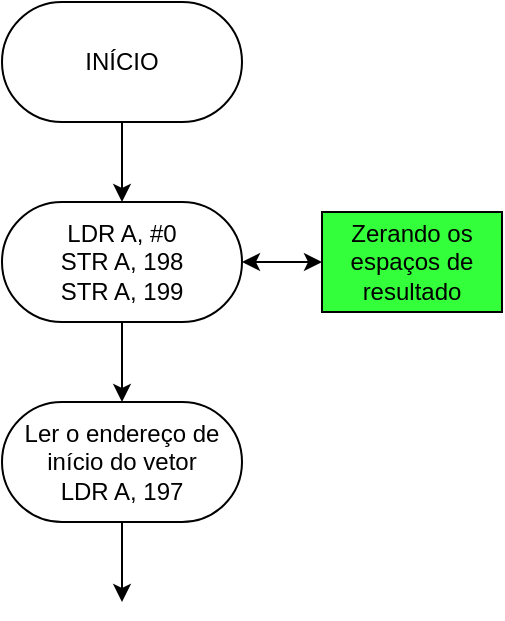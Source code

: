 <mxfile version="10.5.6"><diagram id="dCA2TlY6lDxiq0XONGCY" name="Page-1"><mxGraphModel dx="648" dy="410" grid="1" gridSize="10" guides="1" tooltips="1" connect="1" arrows="1" fold="1" page="1" pageScale="1" pageWidth="1169" pageHeight="1654" math="0" shadow="0"><root><mxCell id="0"/><mxCell id="1" parent="0"/><mxCell id="PgWtZmVva7IvM00GeAnz-1" value="INÍCIO" style="rounded=1;whiteSpace=wrap;html=1;arcSize=50;" vertex="1" parent="1"><mxGeometry x="70" y="40" width="120" height="60" as="geometry"/></mxCell><mxCell id="PgWtZmVva7IvM00GeAnz-2" value="" style="endArrow=classic;html=1;exitX=0.5;exitY=1;exitDx=0;exitDy=0;comic=0;" edge="1" parent="1" source="PgWtZmVva7IvM00GeAnz-1" target="PgWtZmVva7IvM00GeAnz-3"><mxGeometry width="50" height="50" relative="1" as="geometry"><mxPoint x="70" y="170" as="sourcePoint"/><mxPoint x="120" y="120" as="targetPoint"/></mxGeometry></mxCell><mxCell id="PgWtZmVva7IvM00GeAnz-3" value="LDR A, #0&lt;br&gt;STR A, 198&lt;br&gt;STR A, 199&lt;br&gt;" style="rounded=1;whiteSpace=wrap;html=1;arcSize=50;" vertex="1" parent="1"><mxGeometry x="70" y="140" width="120" height="60" as="geometry"/></mxCell><mxCell id="PgWtZmVva7IvM00GeAnz-4" value="Zerando os espaços de resultado" style="text;html=1;strokeColor=#000000;fillColor=#33FF3A;align=center;verticalAlign=middle;whiteSpace=wrap;rounded=0;" vertex="1" parent="1"><mxGeometry x="230" y="145" width="90" height="50" as="geometry"/></mxCell><mxCell id="PgWtZmVva7IvM00GeAnz-5" value="" style="endArrow=classic;startArrow=classic;html=1;exitX=1;exitY=0.5;exitDx=0;exitDy=0;entryX=0;entryY=0.5;entryDx=0;entryDy=0;" edge="1" parent="1" source="PgWtZmVva7IvM00GeAnz-3" target="PgWtZmVva7IvM00GeAnz-4"><mxGeometry width="50" height="50" relative="1" as="geometry"><mxPoint x="190" y="200" as="sourcePoint"/><mxPoint x="240" y="150" as="targetPoint"/></mxGeometry></mxCell><mxCell id="PgWtZmVva7IvM00GeAnz-6" value="" style="endArrow=classic;html=1;exitX=0.5;exitY=1;exitDx=0;exitDy=0;comic=0;" edge="1" parent="1" source="PgWtZmVva7IvM00GeAnz-3" target="PgWtZmVva7IvM00GeAnz-7"><mxGeometry width="50" height="50" relative="1" as="geometry"><mxPoint x="70" y="270" as="sourcePoint"/><mxPoint x="120" y="220" as="targetPoint"/></mxGeometry></mxCell><mxCell id="PgWtZmVva7IvM00GeAnz-7" value="Ler o endereço de início do vetor&lt;br&gt;LDR A, 197&lt;br&gt;" style="rounded=1;whiteSpace=wrap;html=1;arcSize=50;" vertex="1" parent="1"><mxGeometry x="70" y="240" width="120" height="60" as="geometry"/></mxCell><mxCell id="PgWtZmVva7IvM00GeAnz-8" value="" style="endArrow=classic;html=1;exitX=0.5;exitY=1;exitDx=0;exitDy=0;" edge="1" parent="1" source="PgWtZmVva7IvM00GeAnz-7"><mxGeometry width="50" height="50" relative="1" as="geometry"><mxPoint x="70" y="370" as="sourcePoint"/><mxPoint x="130" y="340" as="targetPoint"/></mxGeometry></mxCell></root></mxGraphModel></diagram><diagram id="k7YiRjTDtcQnAlI7Et77" name="Page-2"><mxGraphModel dx="778" dy="492" grid="1" gridSize="10" guides="1" tooltips="1" connect="1" arrows="1" fold="1" page="1" pageScale="1" pageWidth="1169" pageHeight="1654" math="0" shadow="0"><root><mxCell id="a9_WPh1rAfJv-SnhLLY3-0"/><mxCell id="a9_WPh1rAfJv-SnhLLY3-1" parent="a9_WPh1rAfJv-SnhLLY3-0"/></root></mxGraphModel></diagram></mxfile>